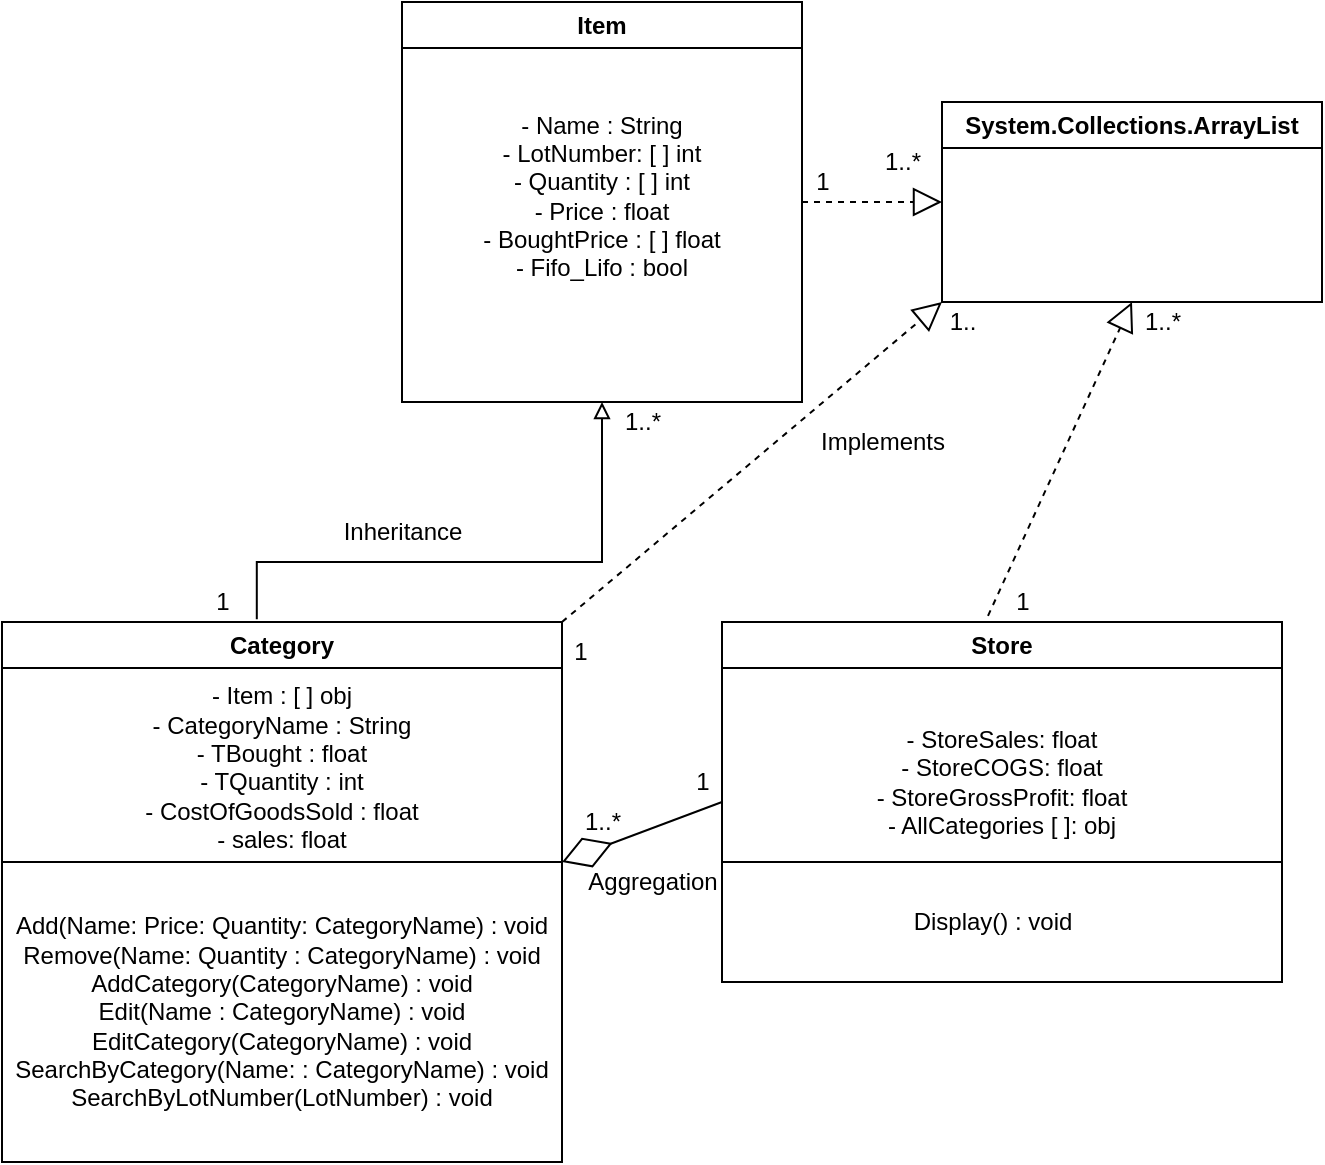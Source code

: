 <mxfile version="21.1.2" type="github">
  <diagram id="C5RBs43oDa-KdzZeNtuy" name="Page-1">
    <mxGraphModel dx="905" dy="521" grid="1" gridSize="10" guides="1" tooltips="1" connect="1" arrows="1" fold="1" page="1" pageScale="1" pageWidth="827" pageHeight="1169" math="0" shadow="0">
      <root>
        <mxCell id="WIyWlLk6GJQsqaUBKTNV-0" />
        <mxCell id="WIyWlLk6GJQsqaUBKTNV-1" parent="WIyWlLk6GJQsqaUBKTNV-0" />
        <mxCell id="BHG_cZlc3vXXPildM-Z6-18" value="Item" style="swimlane;whiteSpace=wrap;html=1;" parent="WIyWlLk6GJQsqaUBKTNV-1" vertex="1">
          <mxGeometry x="310" y="260" width="200" height="200" as="geometry" />
        </mxCell>
        <mxCell id="BHG_cZlc3vXXPildM-Z6-20" value="&lt;br&gt;&lt;div&gt;- Name : String&lt;/div&gt;&lt;div&gt;- LotNumber: [ ] int&lt;/div&gt;&lt;div&gt;- Quantity : [ ] int&lt;/div&gt;&lt;div&gt;- Price : float&lt;br&gt;&lt;/div&gt;&lt;div&gt;- BoughtPrice : [ ] float&lt;/div&gt;&lt;div&gt;- Fifo_Lifo : bool &lt;br&gt;&lt;/div&gt;" style="text;strokeColor=none;align=center;fillColor=none;html=1;verticalAlign=middle;whiteSpace=wrap;rounded=0;" parent="BHG_cZlc3vXXPildM-Z6-18" vertex="1">
          <mxGeometry x="10" y="30" width="180" height="120" as="geometry" />
        </mxCell>
        <mxCell id="BHG_cZlc3vXXPildM-Z6-28" value="Category" style="swimlane;whiteSpace=wrap;html=1;" parent="WIyWlLk6GJQsqaUBKTNV-1" vertex="1">
          <mxGeometry x="110" y="570" width="280" height="270" as="geometry" />
        </mxCell>
        <mxCell id="BHG_cZlc3vXXPildM-Z6-31" value="&lt;div&gt;- Item : [ ] obj&lt;/div&gt;&lt;div&gt;- CategoryName : String&lt;/div&gt;&lt;div&gt;- TBought : float&lt;/div&gt;&lt;div&gt;- TQuantity : int&lt;/div&gt;&lt;div&gt;- CostOfGoodsSold : float&lt;/div&gt;&lt;div&gt;- sales: float&lt;br&gt;&lt;/div&gt;&lt;div&gt;&lt;br&gt;&lt;/div&gt;" style="text;strokeColor=none;align=center;fillColor=none;html=1;verticalAlign=middle;whiteSpace=wrap;rounded=0;" parent="BHG_cZlc3vXXPildM-Z6-28" vertex="1">
          <mxGeometry x="40" y="40" width="200" height="80" as="geometry" />
        </mxCell>
        <mxCell id="BHG_cZlc3vXXPildM-Z6-35" value="&lt;div&gt;Add(Name: Price: Quantity: CategoryName) : void&lt;/div&gt;&lt;div&gt;Remove(Name: Quantity : CategoryName) : void&lt;/div&gt;&lt;div&gt;AddCategory(CategoryName) : void&lt;/div&gt;&lt;div&gt;Edit(Name : CategoryName) : void&lt;/div&gt;&lt;div&gt;EditCategory(CategoryName) : void&lt;/div&gt;&lt;div&gt;SearchByCategory(Name: : CategoryName) : void&lt;/div&gt;&lt;div&gt;SearchByLotNumber(LotNumber) : void&lt;br&gt;&lt;/div&gt;" style="text;strokeColor=none;align=center;fillColor=none;html=1;verticalAlign=middle;whiteSpace=wrap;rounded=0;" parent="BHG_cZlc3vXXPildM-Z6-28" vertex="1">
          <mxGeometry y="120" width="280" height="150" as="geometry" />
        </mxCell>
        <mxCell id="BHG_cZlc3vXXPildM-Z6-30" value="" style="edgeStyle=elbowEdgeStyle;elbow=vertical;endArrow=block;html=1;curved=0;rounded=0;entryX=0.5;entryY=1;entryDx=0;entryDy=0;exitX=0.455;exitY=-0.005;exitDx=0;exitDy=0;exitPerimeter=0;endFill=0;" parent="WIyWlLk6GJQsqaUBKTNV-1" source="BHG_cZlc3vXXPildM-Z6-28" target="BHG_cZlc3vXXPildM-Z6-18" edge="1">
          <mxGeometry width="50" height="50" relative="1" as="geometry">
            <mxPoint x="390" y="690" as="sourcePoint" />
            <mxPoint x="440" y="640" as="targetPoint" />
            <Array as="points">
              <mxPoint x="340" y="540" />
            </Array>
          </mxGeometry>
        </mxCell>
        <mxCell id="BHG_cZlc3vXXPildM-Z6-34" value="" style="endArrow=none;html=1;rounded=0;" parent="WIyWlLk6GJQsqaUBKTNV-1" edge="1">
          <mxGeometry width="50" height="50" relative="1" as="geometry">
            <mxPoint x="110" y="690" as="sourcePoint" />
            <mxPoint x="390" y="690" as="targetPoint" />
          </mxGeometry>
        </mxCell>
        <mxCell id="En-TAjTWCEgXtmmh6L3u-3" value="System.Collections.ArrayList" style="swimlane;whiteSpace=wrap;html=1;" parent="WIyWlLk6GJQsqaUBKTNV-1" vertex="1">
          <mxGeometry x="580" y="310" width="190" height="100" as="geometry" />
        </mxCell>
        <mxCell id="En-TAjTWCEgXtmmh6L3u-6" value="Store" style="swimlane;whiteSpace=wrap;html=1;" parent="WIyWlLk6GJQsqaUBKTNV-1" vertex="1">
          <mxGeometry x="470" y="570" width="280" height="180" as="geometry" />
        </mxCell>
        <mxCell id="En-TAjTWCEgXtmmh6L3u-7" value="- StoreSales: float&lt;br&gt;- StoreCOGS: float&lt;br&gt;- StoreGrossProfit: float&lt;br&gt;- AllCategories [ ]: obj" style="text;strokeColor=none;align=center;fillColor=none;html=1;verticalAlign=middle;whiteSpace=wrap;rounded=0;" parent="En-TAjTWCEgXtmmh6L3u-6" vertex="1">
          <mxGeometry x="40" y="40" width="200" height="80" as="geometry" />
        </mxCell>
        <mxCell id="En-TAjTWCEgXtmmh6L3u-13" value="Display() : void" style="text;html=1;align=center;verticalAlign=middle;resizable=0;points=[];autosize=1;strokeColor=none;fillColor=none;" parent="En-TAjTWCEgXtmmh6L3u-6" vertex="1">
          <mxGeometry x="85" y="135" width="100" height="30" as="geometry" />
        </mxCell>
        <mxCell id="En-TAjTWCEgXtmmh6L3u-11" value="" style="endArrow=none;html=1;rounded=0;" parent="WIyWlLk6GJQsqaUBKTNV-1" edge="1">
          <mxGeometry width="50" height="50" relative="1" as="geometry">
            <mxPoint x="750" y="690" as="sourcePoint" />
            <mxPoint x="470" y="690" as="targetPoint" />
            <Array as="points" />
          </mxGeometry>
        </mxCell>
        <mxCell id="En-TAjTWCEgXtmmh6L3u-18" value="" style="endArrow=block;dashed=1;endFill=0;endSize=12;html=1;rounded=0;exitX=1;exitY=0.5;exitDx=0;exitDy=0;entryX=0;entryY=0.5;entryDx=0;entryDy=0;" parent="WIyWlLk6GJQsqaUBKTNV-1" source="BHG_cZlc3vXXPildM-Z6-18" target="En-TAjTWCEgXtmmh6L3u-3" edge="1">
          <mxGeometry width="160" relative="1" as="geometry">
            <mxPoint x="520" y="470" as="sourcePoint" />
            <mxPoint x="680" y="470" as="targetPoint" />
          </mxGeometry>
        </mxCell>
        <mxCell id="En-TAjTWCEgXtmmh6L3u-19" value="" style="endArrow=block;dashed=1;endFill=0;endSize=12;html=1;rounded=0;exitX=0.475;exitY=-0.017;exitDx=0;exitDy=0;exitPerimeter=0;entryX=0.5;entryY=1;entryDx=0;entryDy=0;" parent="WIyWlLk6GJQsqaUBKTNV-1" source="En-TAjTWCEgXtmmh6L3u-6" target="En-TAjTWCEgXtmmh6L3u-3" edge="1">
          <mxGeometry width="160" relative="1" as="geometry">
            <mxPoint x="540" y="510" as="sourcePoint" />
            <mxPoint x="700" y="510" as="targetPoint" />
          </mxGeometry>
        </mxCell>
        <mxCell id="En-TAjTWCEgXtmmh6L3u-20" value="" style="endArrow=diamondThin;endFill=0;endSize=24;html=1;rounded=0;exitX=0;exitY=0.5;exitDx=0;exitDy=0;entryX=1;entryY=0;entryDx=0;entryDy=0;" parent="WIyWlLk6GJQsqaUBKTNV-1" source="En-TAjTWCEgXtmmh6L3u-6" target="BHG_cZlc3vXXPildM-Z6-35" edge="1">
          <mxGeometry width="160" relative="1" as="geometry">
            <mxPoint x="440" y="800" as="sourcePoint" />
            <mxPoint x="600" y="800" as="targetPoint" />
          </mxGeometry>
        </mxCell>
        <mxCell id="En-TAjTWCEgXtmmh6L3u-21" value="1..*" style="text;html=1;align=center;verticalAlign=middle;resizable=0;points=[];autosize=1;strokeColor=none;fillColor=none;" parent="WIyWlLk6GJQsqaUBKTNV-1" vertex="1">
          <mxGeometry x="390" y="655" width="40" height="30" as="geometry" />
        </mxCell>
        <mxCell id="En-TAjTWCEgXtmmh6L3u-22" value="1..*" style="text;html=1;align=center;verticalAlign=middle;resizable=0;points=[];autosize=1;strokeColor=none;fillColor=none;" parent="WIyWlLk6GJQsqaUBKTNV-1" vertex="1">
          <mxGeometry x="410" y="455" width="40" height="30" as="geometry" />
        </mxCell>
        <mxCell id="En-TAjTWCEgXtmmh6L3u-23" value="1" style="text;html=1;align=center;verticalAlign=middle;resizable=0;points=[];autosize=1;strokeColor=none;fillColor=none;" parent="WIyWlLk6GJQsqaUBKTNV-1" vertex="1">
          <mxGeometry x="445" y="635" width="30" height="30" as="geometry" />
        </mxCell>
        <mxCell id="En-TAjTWCEgXtmmh6L3u-24" value="1" style="text;html=1;align=center;verticalAlign=middle;resizable=0;points=[];autosize=1;strokeColor=none;fillColor=none;" parent="WIyWlLk6GJQsqaUBKTNV-1" vertex="1">
          <mxGeometry x="205" y="545" width="30" height="30" as="geometry" />
        </mxCell>
        <mxCell id="En-TAjTWCEgXtmmh6L3u-25" value="1" style="text;html=1;align=center;verticalAlign=middle;resizable=0;points=[];autosize=1;strokeColor=none;fillColor=none;" parent="WIyWlLk6GJQsqaUBKTNV-1" vertex="1">
          <mxGeometry x="605" y="545" width="30" height="30" as="geometry" />
        </mxCell>
        <mxCell id="En-TAjTWCEgXtmmh6L3u-26" value="1" style="text;html=1;align=center;verticalAlign=middle;resizable=0;points=[];autosize=1;strokeColor=none;fillColor=none;" parent="WIyWlLk6GJQsqaUBKTNV-1" vertex="1">
          <mxGeometry x="505" y="335" width="30" height="30" as="geometry" />
        </mxCell>
        <mxCell id="En-TAjTWCEgXtmmh6L3u-27" value="1..*" style="text;html=1;align=center;verticalAlign=middle;resizable=0;points=[];autosize=1;strokeColor=none;fillColor=none;" parent="WIyWlLk6GJQsqaUBKTNV-1" vertex="1">
          <mxGeometry x="670" y="405" width="40" height="30" as="geometry" />
        </mxCell>
        <mxCell id="En-TAjTWCEgXtmmh6L3u-28" value="1..*" style="text;html=1;align=center;verticalAlign=middle;resizable=0;points=[];autosize=1;strokeColor=none;fillColor=none;" parent="WIyWlLk6GJQsqaUBKTNV-1" vertex="1">
          <mxGeometry x="540" y="325" width="40" height="30" as="geometry" />
        </mxCell>
        <mxCell id="DLkAlxJu-KtaoiXTLNYM-1" value="" style="endArrow=block;dashed=1;endFill=0;endSize=12;html=1;rounded=0;exitX=1;exitY=0;exitDx=0;exitDy=0;entryX=0;entryY=1;entryDx=0;entryDy=0;" edge="1" parent="WIyWlLk6GJQsqaUBKTNV-1" source="BHG_cZlc3vXXPildM-Z6-28" target="En-TAjTWCEgXtmmh6L3u-3">
          <mxGeometry width="160" relative="1" as="geometry">
            <mxPoint x="290" y="490" as="sourcePoint" />
            <mxPoint x="450" y="490" as="targetPoint" />
          </mxGeometry>
        </mxCell>
        <mxCell id="DLkAlxJu-KtaoiXTLNYM-2" value="1.." style="text;html=1;align=center;verticalAlign=middle;resizable=0;points=[];autosize=1;strokeColor=none;fillColor=none;" vertex="1" parent="WIyWlLk6GJQsqaUBKTNV-1">
          <mxGeometry x="570" y="405" width="40" height="30" as="geometry" />
        </mxCell>
        <mxCell id="DLkAlxJu-KtaoiXTLNYM-3" value="1" style="text;html=1;align=center;verticalAlign=middle;resizable=0;points=[];autosize=1;strokeColor=none;fillColor=none;" vertex="1" parent="WIyWlLk6GJQsqaUBKTNV-1">
          <mxGeometry x="384" y="570" width="30" height="30" as="geometry" />
        </mxCell>
        <mxCell id="DLkAlxJu-KtaoiXTLNYM-4" value="Implements" style="text;html=1;align=center;verticalAlign=middle;resizable=0;points=[];autosize=1;strokeColor=none;fillColor=none;" vertex="1" parent="WIyWlLk6GJQsqaUBKTNV-1">
          <mxGeometry x="505" y="465" width="90" height="30" as="geometry" />
        </mxCell>
        <mxCell id="DLkAlxJu-KtaoiXTLNYM-5" value="Aggregation" style="text;html=1;align=center;verticalAlign=middle;resizable=0;points=[];autosize=1;strokeColor=none;fillColor=none;" vertex="1" parent="WIyWlLk6GJQsqaUBKTNV-1">
          <mxGeometry x="390" y="685" width="90" height="30" as="geometry" />
        </mxCell>
        <mxCell id="DLkAlxJu-KtaoiXTLNYM-6" value="Inheritance" style="text;html=1;align=center;verticalAlign=middle;resizable=0;points=[];autosize=1;strokeColor=none;fillColor=none;" vertex="1" parent="WIyWlLk6GJQsqaUBKTNV-1">
          <mxGeometry x="270" y="510" width="80" height="30" as="geometry" />
        </mxCell>
      </root>
    </mxGraphModel>
  </diagram>
</mxfile>
